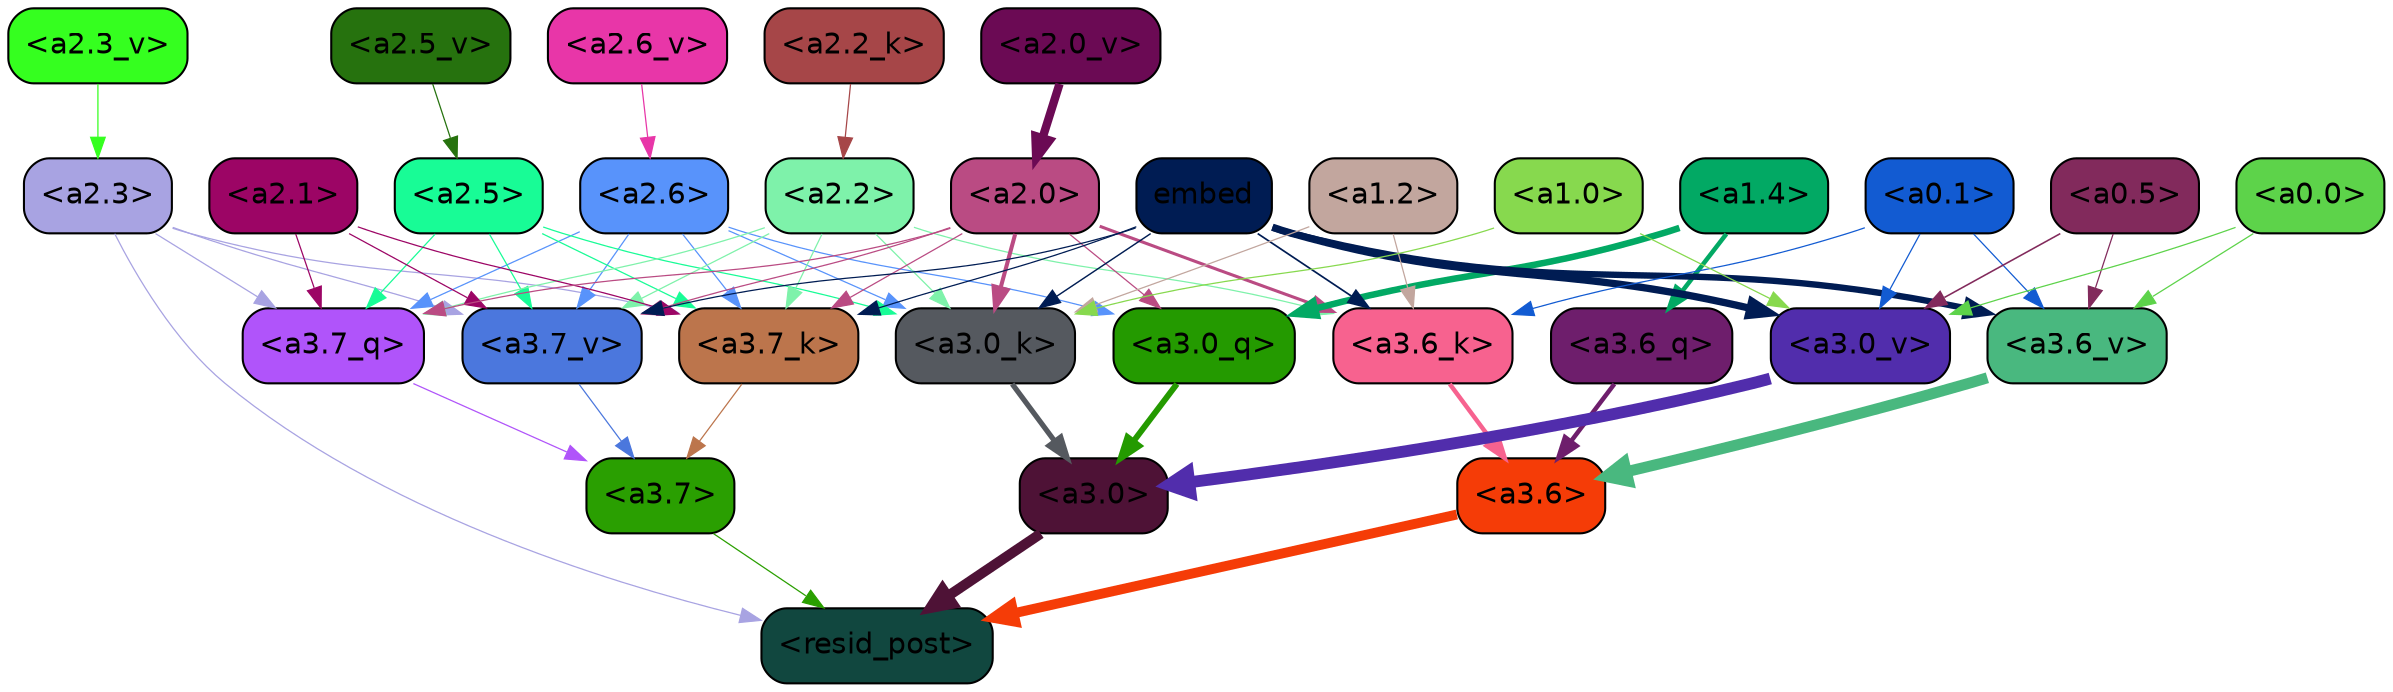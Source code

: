 strict digraph "" {
	graph [bgcolor=transparent,
		layout=dot,
		overlap=false,
		splines=true
	];
	"<a3.7>"	[color=black,
		fillcolor="#2a9f01",
		fontname=Helvetica,
		shape=box,
		style="filled, rounded"];
	"<resid_post>"	[color=black,
		fillcolor="#11473f",
		fontname=Helvetica,
		shape=box,
		style="filled, rounded"];
	"<a3.7>" -> "<resid_post>"	[color="#2a9f01",
		penwidth=0.6];
	"<a3.6>"	[color=black,
		fillcolor="#f53c07",
		fontname=Helvetica,
		shape=box,
		style="filled, rounded"];
	"<a3.6>" -> "<resid_post>"	[color="#f53c07",
		penwidth=4.7534414529800415];
	"<a3.0>"	[color=black,
		fillcolor="#4e1236",
		fontname=Helvetica,
		shape=box,
		style="filled, rounded"];
	"<a3.0>" -> "<resid_post>"	[color="#4e1236",
		penwidth=4.898576855659485];
	"<a2.3>"	[color=black,
		fillcolor="#a8a3e2",
		fontname=Helvetica,
		shape=box,
		style="filled, rounded"];
	"<a2.3>" -> "<resid_post>"	[color="#a8a3e2",
		penwidth=0.6];
	"<a3.7_q>"	[color=black,
		fillcolor="#b054fa",
		fontname=Helvetica,
		shape=box,
		style="filled, rounded"];
	"<a2.3>" -> "<a3.7_q>"	[color="#a8a3e2",
		penwidth=0.6];
	"<a3.7_k>"	[color=black,
		fillcolor="#bc754c",
		fontname=Helvetica,
		shape=box,
		style="filled, rounded"];
	"<a2.3>" -> "<a3.7_k>"	[color="#a8a3e2",
		penwidth=0.6];
	"<a3.7_v>"	[color=black,
		fillcolor="#4b77dd",
		fontname=Helvetica,
		shape=box,
		style="filled, rounded"];
	"<a2.3>" -> "<a3.7_v>"	[color="#a8a3e2",
		penwidth=0.6];
	"<a3.7_q>" -> "<a3.7>"	[color="#b054fa",
		penwidth=0.6];
	"<a3.6_q>"	[color=black,
		fillcolor="#6e1e6c",
		fontname=Helvetica,
		shape=box,
		style="filled, rounded"];
	"<a3.6_q>" -> "<a3.6>"	[color="#6e1e6c",
		penwidth=2.160832464694977];
	"<a3.0_q>"	[color=black,
		fillcolor="#249a00",
		fontname=Helvetica,
		shape=box,
		style="filled, rounded"];
	"<a3.0_q>" -> "<a3.0>"	[color="#249a00",
		penwidth=2.870753765106201];
	"<a3.7_k>" -> "<a3.7>"	[color="#bc754c",
		penwidth=0.6];
	"<a3.6_k>"	[color=black,
		fillcolor="#f7628f",
		fontname=Helvetica,
		shape=box,
		style="filled, rounded"];
	"<a3.6_k>" -> "<a3.6>"	[color="#f7628f",
		penwidth=2.13908451795578];
	"<a3.0_k>"	[color=black,
		fillcolor="#55595f",
		fontname=Helvetica,
		shape=box,
		style="filled, rounded"];
	"<a3.0_k>" -> "<a3.0>"	[color="#55595f",
		penwidth=2.520303964614868];
	"<a3.7_v>" -> "<a3.7>"	[color="#4b77dd",
		penwidth=0.6];
	"<a3.6_v>"	[color=black,
		fillcolor="#49b87f",
		fontname=Helvetica,
		shape=box,
		style="filled, rounded"];
	"<a3.6_v>" -> "<a3.6>"	[color="#49b87f",
		penwidth=5.297133803367615];
	"<a3.0_v>"	[color=black,
		fillcolor="#512dac",
		fontname=Helvetica,
		shape=box,
		style="filled, rounded"];
	"<a3.0_v>" -> "<a3.0>"	[color="#512dac",
		penwidth=5.680712580680847];
	"<a2.6>"	[color=black,
		fillcolor="#5893fb",
		fontname=Helvetica,
		shape=box,
		style="filled, rounded"];
	"<a2.6>" -> "<a3.7_q>"	[color="#5893fb",
		penwidth=0.6];
	"<a2.6>" -> "<a3.0_q>"	[color="#5893fb",
		penwidth=0.6];
	"<a2.6>" -> "<a3.7_k>"	[color="#5893fb",
		penwidth=0.6];
	"<a2.6>" -> "<a3.0_k>"	[color="#5893fb",
		penwidth=0.6];
	"<a2.6>" -> "<a3.7_v>"	[color="#5893fb",
		penwidth=0.6];
	"<a2.5>"	[color=black,
		fillcolor="#18fc96",
		fontname=Helvetica,
		shape=box,
		style="filled, rounded"];
	"<a2.5>" -> "<a3.7_q>"	[color="#18fc96",
		penwidth=0.6];
	"<a2.5>" -> "<a3.7_k>"	[color="#18fc96",
		penwidth=0.6];
	"<a2.5>" -> "<a3.0_k>"	[color="#18fc96",
		penwidth=0.6];
	"<a2.5>" -> "<a3.7_v>"	[color="#18fc96",
		penwidth=0.6];
	"<a2.2>"	[color=black,
		fillcolor="#7ef2aa",
		fontname=Helvetica,
		shape=box,
		style="filled, rounded"];
	"<a2.2>" -> "<a3.7_q>"	[color="#7ef2aa",
		penwidth=0.6];
	"<a2.2>" -> "<a3.7_k>"	[color="#7ef2aa",
		penwidth=0.6];
	"<a2.2>" -> "<a3.6_k>"	[color="#7ef2aa",
		penwidth=0.6];
	"<a2.2>" -> "<a3.0_k>"	[color="#7ef2aa",
		penwidth=0.6];
	"<a2.2>" -> "<a3.7_v>"	[color="#7ef2aa",
		penwidth=0.6];
	"<a2.1>"	[color=black,
		fillcolor="#9c0565",
		fontname=Helvetica,
		shape=box,
		style="filled, rounded"];
	"<a2.1>" -> "<a3.7_q>"	[color="#9c0565",
		penwidth=0.6];
	"<a2.1>" -> "<a3.7_k>"	[color="#9c0565",
		penwidth=0.6];
	"<a2.1>" -> "<a3.7_v>"	[color="#9c0565",
		penwidth=0.6];
	"<a2.0>"	[color=black,
		fillcolor="#ba4b83",
		fontname=Helvetica,
		shape=box,
		style="filled, rounded"];
	"<a2.0>" -> "<a3.7_q>"	[color="#ba4b83",
		penwidth=0.6];
	"<a2.0>" -> "<a3.0_q>"	[color="#ba4b83",
		penwidth=0.6];
	"<a2.0>" -> "<a3.7_k>"	[color="#ba4b83",
		penwidth=0.6];
	"<a2.0>" -> "<a3.6_k>"	[color="#ba4b83",
		penwidth=1.4807794839143753];
	"<a2.0>" -> "<a3.0_k>"	[color="#ba4b83",
		penwidth=1.9436544477939606];
	"<a2.0>" -> "<a3.7_v>"	[color="#ba4b83",
		penwidth=0.6];
	"<a1.4>"	[color=black,
		fillcolor="#02a964",
		fontname=Helvetica,
		shape=box,
		style="filled, rounded"];
	"<a1.4>" -> "<a3.6_q>"	[color="#02a964",
		penwidth=2.1635248363018036];
	"<a1.4>" -> "<a3.0_q>"	[color="#02a964",
		penwidth=3.1362746953964233];
	embed	[color=black,
		fillcolor="#001c53",
		fontname=Helvetica,
		shape=box,
		style="filled, rounded"];
	embed -> "<a3.7_k>"	[color="#001c53",
		penwidth=0.6];
	embed -> "<a3.6_k>"	[color="#001c53",
		penwidth=0.8202246725559235];
	embed -> "<a3.0_k>"	[color="#001c53",
		penwidth=0.6771316379308701];
	embed -> "<a3.7_v>"	[color="#001c53",
		penwidth=0.6];
	embed -> "<a3.6_v>"	[color="#001c53",
		penwidth=3.067279100418091];
	embed -> "<a3.0_v>"	[color="#001c53",
		penwidth=3.5202720761299133];
	"<a1.2>"	[color=black,
		fillcolor="#c2a69e",
		fontname=Helvetica,
		shape=box,
		style="filled, rounded"];
	"<a1.2>" -> "<a3.6_k>"	[color="#c2a69e",
		penwidth=0.6];
	"<a1.2>" -> "<a3.0_k>"	[color="#c2a69e",
		penwidth=0.6];
	"<a0.1>"	[color=black,
		fillcolor="#125bd2",
		fontname=Helvetica,
		shape=box,
		style="filled, rounded"];
	"<a0.1>" -> "<a3.6_k>"	[color="#125bd2",
		penwidth=0.6];
	"<a0.1>" -> "<a3.6_v>"	[color="#125bd2",
		penwidth=0.6];
	"<a0.1>" -> "<a3.0_v>"	[color="#125bd2",
		penwidth=0.6];
	"<a1.0>"	[color=black,
		fillcolor="#87d94e",
		fontname=Helvetica,
		shape=box,
		style="filled, rounded"];
	"<a1.0>" -> "<a3.0_k>"	[color="#87d94e",
		penwidth=0.6];
	"<a1.0>" -> "<a3.0_v>"	[color="#87d94e",
		penwidth=0.6];
	"<a0.5>"	[color=black,
		fillcolor="#822a5c",
		fontname=Helvetica,
		shape=box,
		style="filled, rounded"];
	"<a0.5>" -> "<a3.6_v>"	[color="#822a5c",
		penwidth=0.6];
	"<a0.5>" -> "<a3.0_v>"	[color="#822a5c",
		penwidth=0.764040544629097];
	"<a0.0>"	[color=black,
		fillcolor="#5dd34a",
		fontname=Helvetica,
		shape=box,
		style="filled, rounded"];
	"<a0.0>" -> "<a3.6_v>"	[color="#5dd34a",
		penwidth=0.6];
	"<a0.0>" -> "<a3.0_v>"	[color="#5dd34a",
		penwidth=0.6];
	"<a2.2_k>"	[color=black,
		fillcolor="#a64648",
		fontname=Helvetica,
		shape=box,
		style="filled, rounded"];
	"<a2.2_k>" -> "<a2.2>"	[color="#a64648",
		penwidth=0.6];
	"<a2.6_v>"	[color=black,
		fillcolor="#e836a8",
		fontname=Helvetica,
		shape=box,
		style="filled, rounded"];
	"<a2.6_v>" -> "<a2.6>"	[color="#e836a8",
		penwidth=0.6];
	"<a2.5_v>"	[color=black,
		fillcolor="#26720e",
		fontname=Helvetica,
		shape=box,
		style="filled, rounded"];
	"<a2.5_v>" -> "<a2.5>"	[color="#26720e",
		penwidth=0.6];
	"<a2.3_v>"	[color=black,
		fillcolor="#35ff1f",
		fontname=Helvetica,
		shape=box,
		style="filled, rounded"];
	"<a2.3_v>" -> "<a2.3>"	[color="#35ff1f",
		penwidth=0.6];
	"<a2.0_v>"	[color=black,
		fillcolor="#6b0a54",
		fontname=Helvetica,
		shape=box,
		style="filled, rounded"];
	"<a2.0_v>" -> "<a2.0>"	[color="#6b0a54",
		penwidth=4.041402816772461];
}
